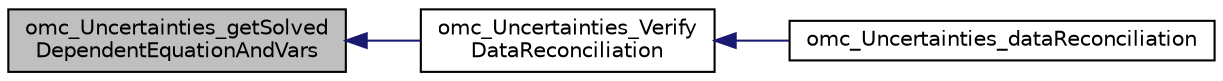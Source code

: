 digraph "omc_Uncertainties_getSolvedDependentEquationAndVars"
{
  edge [fontname="Helvetica",fontsize="10",labelfontname="Helvetica",labelfontsize="10"];
  node [fontname="Helvetica",fontsize="10",shape=record];
  rankdir="LR";
  Node713 [label="omc_Uncertainties_getSolved\lDependentEquationAndVars",height=0.2,width=0.4,color="black", fillcolor="grey75", style="filled", fontcolor="black"];
  Node713 -> Node714 [dir="back",color="midnightblue",fontsize="10",style="solid",fontname="Helvetica"];
  Node714 [label="omc_Uncertainties_Verify\lDataReconciliation",height=0.2,width=0.4,color="black", fillcolor="white", style="filled",URL="$d2/dea/_uncertainties_8h.html#aa229c623902f8b8620870347163864a6"];
  Node714 -> Node715 [dir="back",color="midnightblue",fontsize="10",style="solid",fontname="Helvetica"];
  Node715 [label="omc_Uncertainties_dataReconciliation",height=0.2,width=0.4,color="black", fillcolor="white", style="filled",URL="$d2/dea/_uncertainties_8h.html#a55322c2ca75955cdedfc73dd273a460b"];
}

